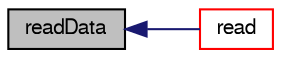 digraph "readData"
{
  bgcolor="transparent";
  edge [fontname="FreeSans",fontsize="10",labelfontname="FreeSans",labelfontsize="10"];
  node [fontname="FreeSans",fontsize="10",shape=record];
  rankdir="LR";
  Node4448 [label="readData",height=0.2,width=0.4,color="black", fillcolor="grey75", style="filled", fontcolor="black"];
  Node4448 -> Node4449 [dir="back",color="midnightblue",fontsize="10",style="solid",fontname="FreeSans"];
  Node4449 [label="read",height=0.2,width=0.4,color="red",URL="$a26334.html#af816873151ddb0126e98bb2f914d8ed5",tooltip="Read object. "];
}
